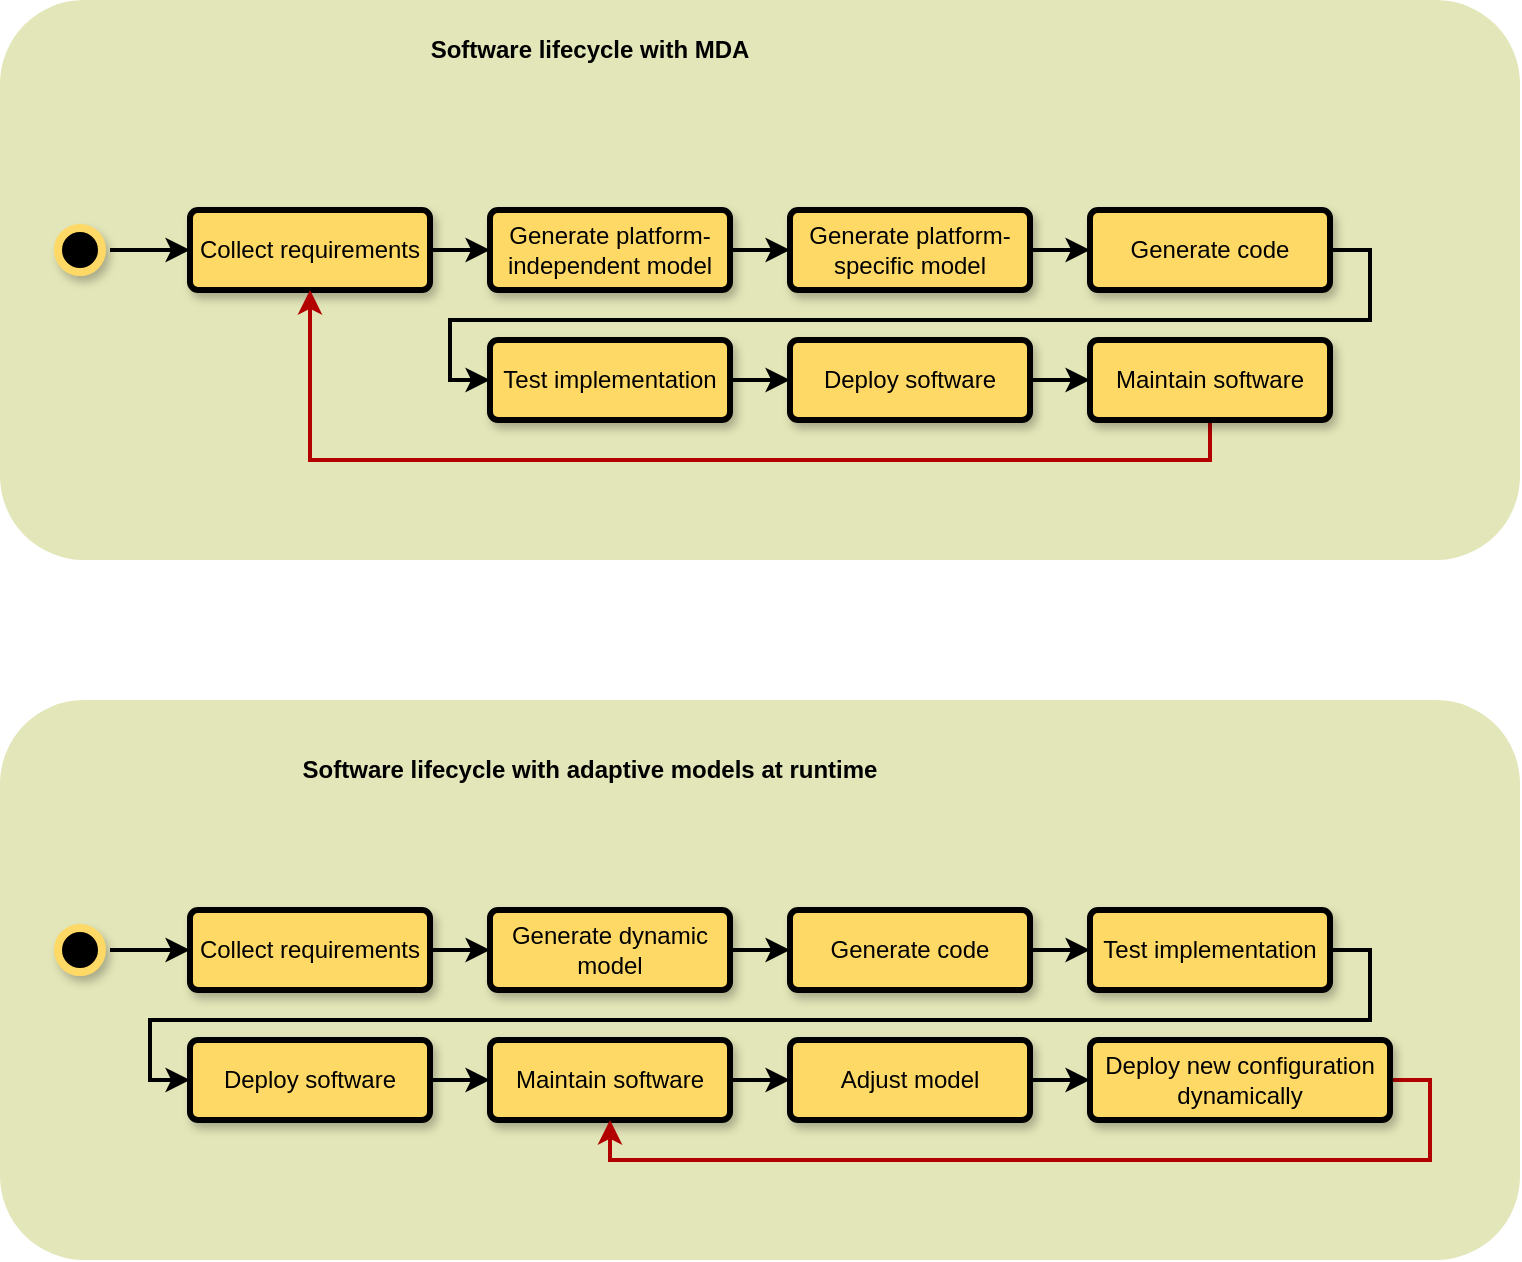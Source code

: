 <mxfile version="20.8.11" type="device"><diagram name="Page-1" id="FI5xEpnDCl0jRbWXY3LS"><mxGraphModel dx="1434" dy="834" grid="1" gridSize="10" guides="1" tooltips="1" connect="1" arrows="1" fold="1" page="1" pageScale="1" pageWidth="850" pageHeight="1100" math="0" shadow="0"><root><mxCell id="0"/><mxCell id="1" parent="0"/><mxCell id="iZCzmxQOoqwtJzmZoi8u-1" value="" style="rounded=1;whiteSpace=wrap;html=1;shadow=0;sketch=0;strokeColor=none;strokeWidth=4;fillColor=#E3E6B8;gradientColor=none;" vertex="1" parent="1"><mxGeometry x="45" y="80" width="760" height="280" as="geometry"/></mxCell><mxCell id="iZCzmxQOoqwtJzmZoi8u-2" value="&lt;b&gt;Software lifecycle with MDA&lt;/b&gt;" style="text;html=1;strokeColor=none;fillColor=none;align=center;verticalAlign=middle;whiteSpace=wrap;rounded=0;strokeWidth=2;" vertex="1" parent="1"><mxGeometry x="140" y="90" width="400" height="30" as="geometry"/></mxCell><mxCell id="iZCzmxQOoqwtJzmZoi8u-3" value="" style="ellipse;html=1;shape=startState;fillColor=#000000;strokeColor=#FFD966;strokeWidth=4;shadow=1;" vertex="1" parent="1"><mxGeometry x="70" y="190" width="30" height="30" as="geometry"/></mxCell><mxCell id="iZCzmxQOoqwtJzmZoi8u-12" style="edgeStyle=orthogonalEdgeStyle;rounded=0;orthogonalLoop=1;jettySize=auto;html=1;exitX=1;exitY=0.5;exitDx=0;exitDy=0;entryX=0;entryY=0.5;entryDx=0;entryDy=0;strokeWidth=2;" edge="1" parent="1" source="iZCzmxQOoqwtJzmZoi8u-4" target="iZCzmxQOoqwtJzmZoi8u-5"><mxGeometry relative="1" as="geometry"/></mxCell><mxCell id="iZCzmxQOoqwtJzmZoi8u-4" value="Collect requirements" style="rounded=1;arcSize=10;whiteSpace=wrap;html=1;align=center;strokeColor=#000000;strokeWidth=3;fillColor=#FFD966;perimeterSpacing=0;shadow=1;" vertex="1" parent="1"><mxGeometry x="140" y="185" width="120" height="40" as="geometry"/></mxCell><mxCell id="iZCzmxQOoqwtJzmZoi8u-13" style="edgeStyle=orthogonalEdgeStyle;rounded=0;orthogonalLoop=1;jettySize=auto;html=1;exitX=1;exitY=0.5;exitDx=0;exitDy=0;entryX=0;entryY=0.5;entryDx=0;entryDy=0;strokeWidth=2;" edge="1" parent="1" source="iZCzmxQOoqwtJzmZoi8u-5" target="iZCzmxQOoqwtJzmZoi8u-6"><mxGeometry relative="1" as="geometry"/></mxCell><mxCell id="iZCzmxQOoqwtJzmZoi8u-5" value="Generate platform-independent model" style="rounded=1;arcSize=10;whiteSpace=wrap;html=1;align=center;strokeColor=#000000;strokeWidth=3;fillColor=#FFD966;perimeterSpacing=0;shadow=1;" vertex="1" parent="1"><mxGeometry x="290" y="185" width="120" height="40" as="geometry"/></mxCell><mxCell id="iZCzmxQOoqwtJzmZoi8u-14" style="edgeStyle=orthogonalEdgeStyle;rounded=0;orthogonalLoop=1;jettySize=auto;html=1;exitX=1;exitY=0.5;exitDx=0;exitDy=0;entryX=0;entryY=0.5;entryDx=0;entryDy=0;strokeWidth=2;" edge="1" parent="1" source="iZCzmxQOoqwtJzmZoi8u-6" target="iZCzmxQOoqwtJzmZoi8u-7"><mxGeometry relative="1" as="geometry"/></mxCell><mxCell id="iZCzmxQOoqwtJzmZoi8u-6" value="Generate platform-specific model" style="rounded=1;arcSize=10;whiteSpace=wrap;html=1;align=center;strokeColor=#000000;strokeWidth=3;fillColor=#FFD966;perimeterSpacing=0;shadow=1;" vertex="1" parent="1"><mxGeometry x="440" y="185" width="120" height="40" as="geometry"/></mxCell><mxCell id="iZCzmxQOoqwtJzmZoi8u-15" style="edgeStyle=orthogonalEdgeStyle;rounded=0;orthogonalLoop=1;jettySize=auto;html=1;exitX=1;exitY=0.5;exitDx=0;exitDy=0;entryX=0;entryY=0.5;entryDx=0;entryDy=0;strokeWidth=2;" edge="1" parent="1" source="iZCzmxQOoqwtJzmZoi8u-7" target="iZCzmxQOoqwtJzmZoi8u-8"><mxGeometry relative="1" as="geometry"><Array as="points"><mxPoint x="730" y="205"/><mxPoint x="730" y="240"/><mxPoint x="270" y="240"/><mxPoint x="270" y="270"/></Array></mxGeometry></mxCell><mxCell id="iZCzmxQOoqwtJzmZoi8u-7" value="Generate code" style="rounded=1;arcSize=10;whiteSpace=wrap;html=1;align=center;strokeColor=#000000;strokeWidth=3;fillColor=#FFD966;perimeterSpacing=0;shadow=1;" vertex="1" parent="1"><mxGeometry x="590" y="185" width="120" height="40" as="geometry"/></mxCell><mxCell id="iZCzmxQOoqwtJzmZoi8u-16" style="edgeStyle=orthogonalEdgeStyle;rounded=0;orthogonalLoop=1;jettySize=auto;html=1;exitX=1;exitY=0.5;exitDx=0;exitDy=0;entryX=0;entryY=0.5;entryDx=0;entryDy=0;strokeWidth=2;" edge="1" parent="1" source="iZCzmxQOoqwtJzmZoi8u-8" target="iZCzmxQOoqwtJzmZoi8u-9"><mxGeometry relative="1" as="geometry"/></mxCell><mxCell id="iZCzmxQOoqwtJzmZoi8u-8" value="Test implementation" style="rounded=1;arcSize=10;whiteSpace=wrap;html=1;align=center;strokeColor=#000000;strokeWidth=3;fillColor=#FFD966;perimeterSpacing=0;shadow=1;" vertex="1" parent="1"><mxGeometry x="290" y="250" width="120" height="40" as="geometry"/></mxCell><mxCell id="iZCzmxQOoqwtJzmZoi8u-17" style="edgeStyle=orthogonalEdgeStyle;rounded=0;orthogonalLoop=1;jettySize=auto;html=1;exitX=1;exitY=0.5;exitDx=0;exitDy=0;entryX=0;entryY=0.5;entryDx=0;entryDy=0;strokeWidth=2;" edge="1" parent="1" source="iZCzmxQOoqwtJzmZoi8u-9" target="iZCzmxQOoqwtJzmZoi8u-10"><mxGeometry relative="1" as="geometry"/></mxCell><mxCell id="iZCzmxQOoqwtJzmZoi8u-9" value="Deploy software" style="rounded=1;arcSize=10;whiteSpace=wrap;html=1;align=center;strokeColor=#000000;strokeWidth=3;fillColor=#FFD966;perimeterSpacing=0;shadow=1;" vertex="1" parent="1"><mxGeometry x="440" y="250" width="120" height="40" as="geometry"/></mxCell><mxCell id="iZCzmxQOoqwtJzmZoi8u-18" style="edgeStyle=orthogonalEdgeStyle;rounded=0;orthogonalLoop=1;jettySize=auto;html=1;exitX=0.5;exitY=1;exitDx=0;exitDy=0;entryX=0.5;entryY=1;entryDx=0;entryDy=0;strokeWidth=2;fillColor=#e51400;strokeColor=#B20000;" edge="1" parent="1" source="iZCzmxQOoqwtJzmZoi8u-10" target="iZCzmxQOoqwtJzmZoi8u-4"><mxGeometry relative="1" as="geometry"><Array as="points"><mxPoint x="650" y="310"/><mxPoint x="200" y="310"/></Array></mxGeometry></mxCell><mxCell id="iZCzmxQOoqwtJzmZoi8u-10" value="Maintain software" style="rounded=1;arcSize=10;whiteSpace=wrap;html=1;align=center;strokeColor=#000000;strokeWidth=3;fillColor=#FFD966;perimeterSpacing=0;shadow=1;" vertex="1" parent="1"><mxGeometry x="590" y="250" width="120" height="40" as="geometry"/></mxCell><mxCell id="iZCzmxQOoqwtJzmZoi8u-11" style="edgeStyle=orthogonalEdgeStyle;rounded=0;orthogonalLoop=1;jettySize=auto;html=1;exitX=1;exitY=0.5;exitDx=0;exitDy=0;entryX=0;entryY=0.5;entryDx=0;entryDy=0;strokeWidth=2;" edge="1" parent="1" source="iZCzmxQOoqwtJzmZoi8u-3" target="iZCzmxQOoqwtJzmZoi8u-4"><mxGeometry relative="1" as="geometry"/></mxCell><mxCell id="iZCzmxQOoqwtJzmZoi8u-19" value="" style="rounded=1;whiteSpace=wrap;html=1;shadow=0;sketch=0;strokeColor=none;strokeWidth=4;fillColor=#E3E6B8;gradientColor=none;" vertex="1" parent="1"><mxGeometry x="45" y="430" width="760" height="280" as="geometry"/></mxCell><mxCell id="iZCzmxQOoqwtJzmZoi8u-20" value="&lt;b&gt;Software lifecycle with adaptive models at runtime&lt;/b&gt;" style="text;html=1;strokeColor=none;fillColor=none;align=center;verticalAlign=middle;whiteSpace=wrap;rounded=0;strokeWidth=2;" vertex="1" parent="1"><mxGeometry x="140" y="450" width="400" height="30" as="geometry"/></mxCell><mxCell id="iZCzmxQOoqwtJzmZoi8u-21" value="" style="ellipse;html=1;shape=startState;fillColor=#000000;strokeColor=#FFD966;strokeWidth=4;shadow=1;" vertex="1" parent="1"><mxGeometry x="70" y="540" width="30" height="30" as="geometry"/></mxCell><mxCell id="iZCzmxQOoqwtJzmZoi8u-22" style="edgeStyle=orthogonalEdgeStyle;rounded=0;orthogonalLoop=1;jettySize=auto;html=1;exitX=1;exitY=0.5;exitDx=0;exitDy=0;entryX=0;entryY=0.5;entryDx=0;entryDy=0;strokeWidth=2;" edge="1" parent="1" source="iZCzmxQOoqwtJzmZoi8u-23" target="iZCzmxQOoqwtJzmZoi8u-25"><mxGeometry relative="1" as="geometry"/></mxCell><mxCell id="iZCzmxQOoqwtJzmZoi8u-23" value="Collect requirements" style="rounded=1;arcSize=10;whiteSpace=wrap;html=1;align=center;strokeColor=#000000;strokeWidth=3;fillColor=#FFD966;perimeterSpacing=0;shadow=1;" vertex="1" parent="1"><mxGeometry x="140" y="535" width="120" height="40" as="geometry"/></mxCell><mxCell id="iZCzmxQOoqwtJzmZoi8u-24" style="edgeStyle=orthogonalEdgeStyle;rounded=0;orthogonalLoop=1;jettySize=auto;html=1;exitX=1;exitY=0.5;exitDx=0;exitDy=0;entryX=0;entryY=0.5;entryDx=0;entryDy=0;strokeWidth=2;" edge="1" parent="1" source="iZCzmxQOoqwtJzmZoi8u-25"><mxGeometry relative="1" as="geometry"><mxPoint x="440" y="555" as="targetPoint"/></mxGeometry></mxCell><mxCell id="iZCzmxQOoqwtJzmZoi8u-25" value="Generate dynamic model" style="rounded=1;arcSize=10;whiteSpace=wrap;html=1;align=center;strokeColor=#000000;strokeWidth=3;fillColor=#FFD966;perimeterSpacing=0;shadow=1;" vertex="1" parent="1"><mxGeometry x="290" y="535" width="120" height="40" as="geometry"/></mxCell><mxCell id="iZCzmxQOoqwtJzmZoi8u-41" style="edgeStyle=orthogonalEdgeStyle;rounded=0;orthogonalLoop=1;jettySize=auto;html=1;exitX=1;exitY=0.5;exitDx=0;exitDy=0;entryX=0;entryY=0.5;entryDx=0;entryDy=0;strokeWidth=2;" edge="1" parent="1" source="iZCzmxQOoqwtJzmZoi8u-29" target="iZCzmxQOoqwtJzmZoi8u-31"><mxGeometry relative="1" as="geometry"/></mxCell><mxCell id="iZCzmxQOoqwtJzmZoi8u-29" value="Generate code" style="rounded=1;arcSize=10;whiteSpace=wrap;html=1;align=center;strokeColor=#000000;strokeWidth=3;fillColor=#FFD966;perimeterSpacing=0;shadow=1;" vertex="1" parent="1"><mxGeometry x="440" y="535" width="120" height="40" as="geometry"/></mxCell><mxCell id="iZCzmxQOoqwtJzmZoi8u-42" style="edgeStyle=orthogonalEdgeStyle;rounded=0;orthogonalLoop=1;jettySize=auto;html=1;exitX=1;exitY=0.5;exitDx=0;exitDy=0;entryX=0;entryY=0.5;entryDx=0;entryDy=0;strokeWidth=2;" edge="1" parent="1" source="iZCzmxQOoqwtJzmZoi8u-31" target="iZCzmxQOoqwtJzmZoi8u-33"><mxGeometry relative="1" as="geometry"><Array as="points"><mxPoint x="730" y="555"/><mxPoint x="730" y="590"/><mxPoint x="120" y="590"/><mxPoint x="120" y="620"/></Array></mxGeometry></mxCell><mxCell id="iZCzmxQOoqwtJzmZoi8u-31" value="Test implementation" style="rounded=1;arcSize=10;whiteSpace=wrap;html=1;align=center;strokeColor=#000000;strokeWidth=3;fillColor=#FFD966;perimeterSpacing=0;shadow=1;" vertex="1" parent="1"><mxGeometry x="590" y="535" width="120" height="40" as="geometry"/></mxCell><mxCell id="iZCzmxQOoqwtJzmZoi8u-32" style="edgeStyle=orthogonalEdgeStyle;rounded=0;orthogonalLoop=1;jettySize=auto;html=1;exitX=1;exitY=0.5;exitDx=0;exitDy=0;entryX=0;entryY=0.5;entryDx=0;entryDy=0;strokeWidth=2;" edge="1" parent="1" source="iZCzmxQOoqwtJzmZoi8u-33" target="iZCzmxQOoqwtJzmZoi8u-35"><mxGeometry relative="1" as="geometry"/></mxCell><mxCell id="iZCzmxQOoqwtJzmZoi8u-33" value="Deploy software" style="rounded=1;arcSize=10;whiteSpace=wrap;html=1;align=center;strokeColor=#000000;strokeWidth=3;fillColor=#FFD966;perimeterSpacing=0;shadow=1;" vertex="1" parent="1"><mxGeometry x="140" y="600" width="120" height="40" as="geometry"/></mxCell><mxCell id="iZCzmxQOoqwtJzmZoi8u-39" style="edgeStyle=orthogonalEdgeStyle;rounded=0;orthogonalLoop=1;jettySize=auto;html=1;exitX=1;exitY=0.5;exitDx=0;exitDy=0;entryX=0;entryY=0.5;entryDx=0;entryDy=0;strokeWidth=2;" edge="1" parent="1" source="iZCzmxQOoqwtJzmZoi8u-35" target="iZCzmxQOoqwtJzmZoi8u-37"><mxGeometry relative="1" as="geometry"/></mxCell><mxCell id="iZCzmxQOoqwtJzmZoi8u-35" value="Maintain software" style="rounded=1;arcSize=10;whiteSpace=wrap;html=1;align=center;strokeColor=#000000;strokeWidth=3;fillColor=#FFD966;perimeterSpacing=0;shadow=1;" vertex="1" parent="1"><mxGeometry x="290" y="600" width="120" height="40" as="geometry"/></mxCell><mxCell id="iZCzmxQOoqwtJzmZoi8u-36" style="edgeStyle=orthogonalEdgeStyle;rounded=0;orthogonalLoop=1;jettySize=auto;html=1;exitX=1;exitY=0.5;exitDx=0;exitDy=0;entryX=0;entryY=0.5;entryDx=0;entryDy=0;strokeWidth=2;" edge="1" parent="1" source="iZCzmxQOoqwtJzmZoi8u-21" target="iZCzmxQOoqwtJzmZoi8u-23"><mxGeometry relative="1" as="geometry"/></mxCell><mxCell id="iZCzmxQOoqwtJzmZoi8u-40" style="edgeStyle=orthogonalEdgeStyle;rounded=0;orthogonalLoop=1;jettySize=auto;html=1;exitX=1;exitY=0.5;exitDx=0;exitDy=0;entryX=0;entryY=0.5;entryDx=0;entryDy=0;strokeWidth=2;" edge="1" parent="1" source="iZCzmxQOoqwtJzmZoi8u-37" target="iZCzmxQOoqwtJzmZoi8u-38"><mxGeometry relative="1" as="geometry"/></mxCell><mxCell id="iZCzmxQOoqwtJzmZoi8u-37" value="Adjust model" style="rounded=1;arcSize=10;whiteSpace=wrap;html=1;align=center;strokeColor=#000000;strokeWidth=3;fillColor=#FFD966;perimeterSpacing=0;shadow=1;" vertex="1" parent="1"><mxGeometry x="440" y="600" width="120" height="40" as="geometry"/></mxCell><mxCell id="iZCzmxQOoqwtJzmZoi8u-43" style="edgeStyle=orthogonalEdgeStyle;rounded=0;orthogonalLoop=1;jettySize=auto;html=1;exitX=1;exitY=0.5;exitDx=0;exitDy=0;entryX=0.5;entryY=1;entryDx=0;entryDy=0;strokeWidth=2;fillColor=#e51400;strokeColor=#B20000;" edge="1" parent="1" source="iZCzmxQOoqwtJzmZoi8u-38" target="iZCzmxQOoqwtJzmZoi8u-35"><mxGeometry relative="1" as="geometry"/></mxCell><mxCell id="iZCzmxQOoqwtJzmZoi8u-38" value="Deploy new configuration dynamically" style="rounded=1;arcSize=10;whiteSpace=wrap;html=1;align=center;strokeColor=#000000;strokeWidth=3;fillColor=#FFD966;perimeterSpacing=0;shadow=1;" vertex="1" parent="1"><mxGeometry x="590" y="600" width="150" height="40" as="geometry"/></mxCell></root></mxGraphModel></diagram></mxfile>